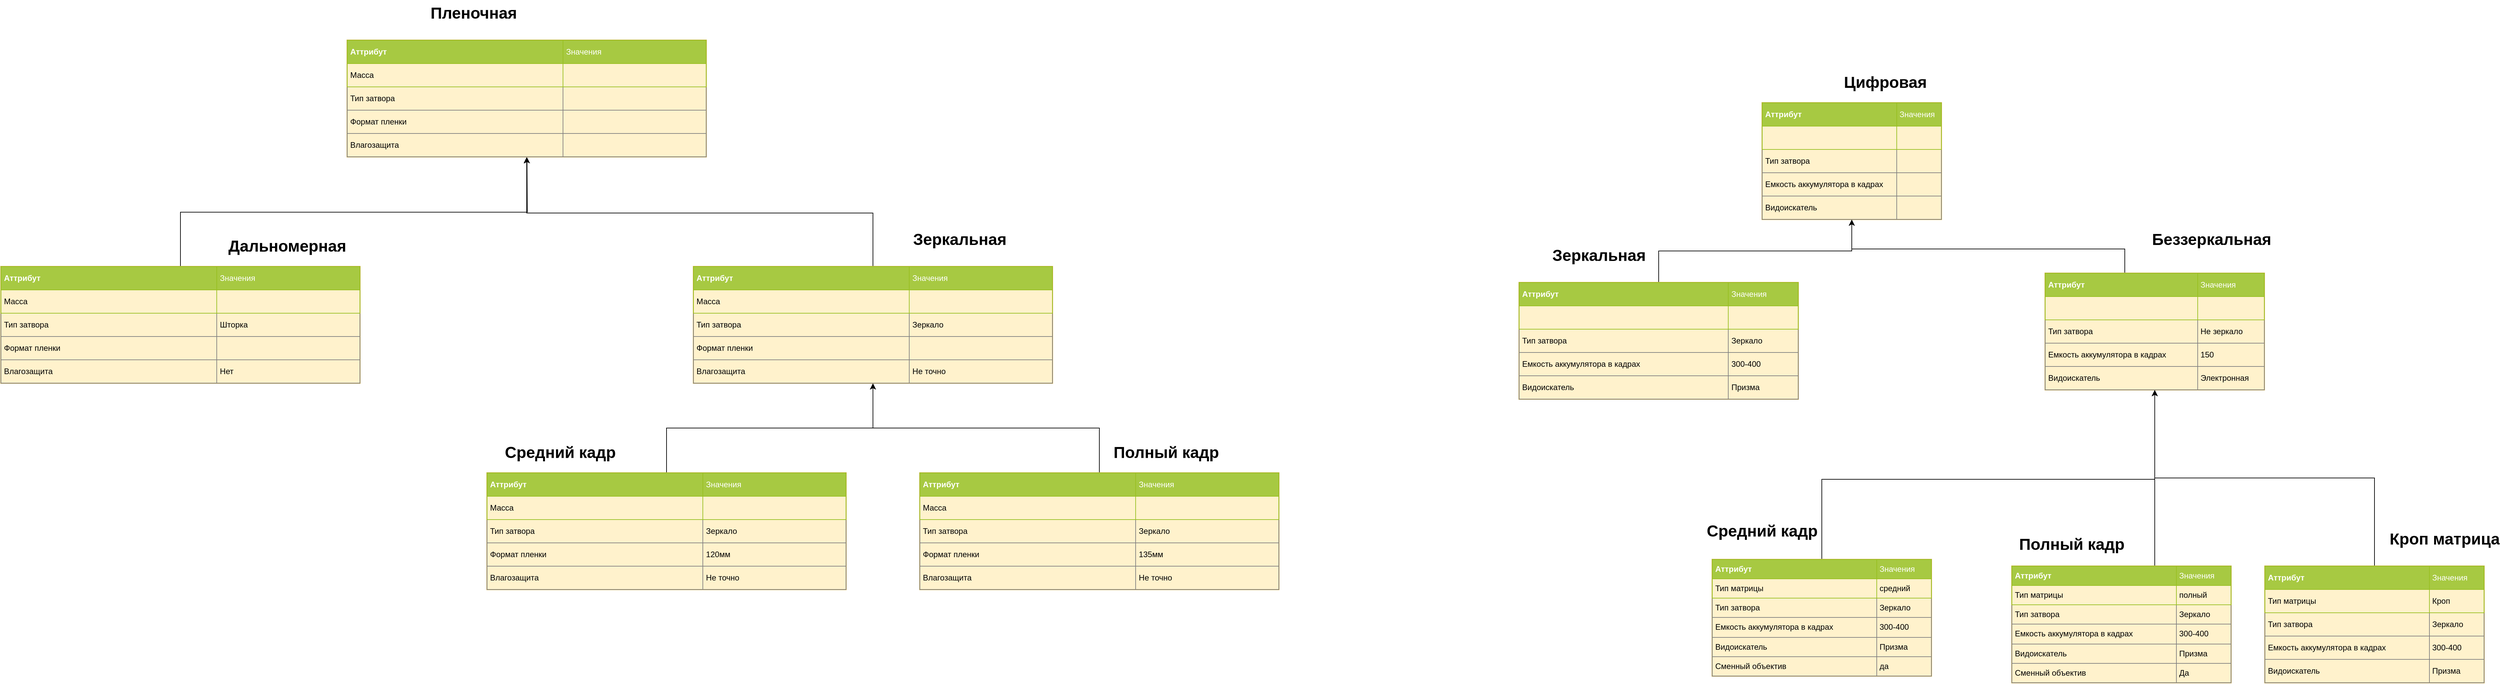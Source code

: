 <mxfile version="12.1.4" type="device" pages="1"><diagram id="TXM_aLyxD569hXiBequa" name="Page-1"><mxGraphModel dx="2600" dy="1150" grid="1" gridSize="10" guides="1" tooltips="1" connect="1" arrows="1" fold="1" page="1" pageScale="1" pageWidth="4681" pageHeight="3300" math="0" shadow="0"><root><mxCell id="0"/><mxCell id="1" parent="0"/><mxCell id="c9BpCfQbhRh3kTezK9Pn-9" value="&lt;table border=&quot;1&quot; width=&quot;100%&quot; cellpadding=&quot;4&quot; style=&quot;width: 100% ; height: 100% ; border-collapse: collapse&quot;&gt;&lt;tbody&gt;&lt;tr style=&quot;background-color: #a7c942 ; color: #ffffff ; border: 1px solid #98bf21&quot;&gt;&lt;th align=&quot;left&quot;&gt;Аттрибут&lt;/th&gt;&lt;td&gt;Значения&lt;/td&gt;&lt;/tr&gt;&lt;tr style=&quot;border: 1px solid #98bf21&quot;&gt;&lt;td&gt;&lt;br&gt;&lt;/td&gt;&lt;td&gt;&lt;br&gt;&lt;/td&gt;&lt;/tr&gt;&lt;tr&gt;&lt;td&gt;Тип затвора&lt;/td&gt;&lt;td&gt;&lt;br&gt;&lt;/td&gt;&lt;/tr&gt;&lt;tr&gt;&lt;td&gt;Емкость аккумулятора в кадрах&lt;/td&gt;&lt;td&gt;&lt;br&gt;&lt;/td&gt;&lt;/tr&gt;&lt;tr&gt;&lt;td&gt;Видоискатель&lt;/td&gt;&lt;td&gt;&lt;br&gt;&lt;/td&gt;&lt;/tr&gt;&lt;/tbody&gt;&lt;/table&gt;" style="text;html=1;strokeColor=#d6b656;fillColor=#fff2cc;overflow=fill;rounded=0;flipH=0;flipV=1;direction=east;imageWidth=24;" parent="1" vertex="1"><mxGeometry x="3535" y="464" width="270" height="176" as="geometry"/></mxCell><mxCell id="c9BpCfQbhRh3kTezK9Pn-16" value="Пленочная&lt;br&gt;" style="text;strokeColor=none;fillColor=none;html=1;fontSize=24;fontStyle=1;verticalAlign=middle;align=center;" parent="1" vertex="1"><mxGeometry x="1550" y="310" width="100" height="40" as="geometry"/></mxCell><mxCell id="c9BpCfQbhRh3kTezK9Pn-17" value="Цифровая&lt;br&gt;" style="text;strokeColor=none;fillColor=none;html=1;fontSize=24;fontStyle=1;verticalAlign=middle;align=center;" parent="1" vertex="1"><mxGeometry x="3670" y="414" width="100" height="40" as="geometry"/></mxCell><mxCell id="c9BpCfQbhRh3kTezK9Pn-24" style="edgeStyle=orthogonalEdgeStyle;rounded=0;orthogonalLoop=1;jettySize=auto;html=1;exitX=0.5;exitY=0;exitDx=0;exitDy=0;entryX=0.5;entryY=1;entryDx=0;entryDy=0;" parent="1" source="c9BpCfQbhRh3kTezK9Pn-19" edge="1"><mxGeometry relative="1" as="geometry"><mxPoint x="1680.412" y="546.353" as="targetPoint"/></mxGeometry></mxCell><mxCell id="c9BpCfQbhRh3kTezK9Pn-19" value="&lt;table border=&quot;1&quot; width=&quot;100%&quot; cellpadding=&quot;4&quot; style=&quot;width: 100% ; height: 100% ; border-collapse: collapse&quot;&gt;&lt;tbody&gt;&lt;tr style=&quot;background-color: #a7c942 ; color: #ffffff ; border: 1px solid #98bf21&quot;&gt;&lt;th align=&quot;left&quot;&gt;Аттрибут&lt;/th&gt;&lt;td&gt;Значения&lt;/td&gt;&lt;/tr&gt;&lt;tr style=&quot;border: 1px solid #98bf21&quot;&gt;&lt;td&gt;Масса&lt;/td&gt;&lt;td&gt;&lt;br&gt;&lt;/td&gt;&lt;/tr&gt;&lt;tr&gt;&lt;td&gt;Тип затвора&lt;/td&gt;&lt;td&gt;Шторка&lt;/td&gt;&lt;/tr&gt;&lt;tr&gt;&lt;td&gt;Формат пленки&lt;/td&gt;&lt;td&gt;&lt;br&gt;&lt;/td&gt;&lt;/tr&gt;&lt;tr&gt;&lt;td&gt;Влагозащита&lt;/td&gt;&lt;td&gt;Нет&lt;/td&gt;&lt;/tr&gt;&lt;/tbody&gt;&lt;/table&gt;" style="text;html=1;strokeColor=#d6b656;fillColor=#fff2cc;overflow=fill;rounded=0;flipH=0;flipV=1;direction=east;imageWidth=24;" parent="1" vertex="1"><mxGeometry x="890" y="710" width="540" height="176" as="geometry"/></mxCell><mxCell id="c9BpCfQbhRh3kTezK9Pn-20" value="Дальномерная" style="text;strokeColor=none;fillColor=none;html=1;fontSize=24;fontStyle=1;verticalAlign=middle;align=center;" parent="1" vertex="1"><mxGeometry x="1270" y="660" width="100" height="40" as="geometry"/></mxCell><mxCell id="c9BpCfQbhRh3kTezK9Pn-25" style="edgeStyle=orthogonalEdgeStyle;rounded=0;orthogonalLoop=1;jettySize=auto;html=1;" parent="1" source="c9BpCfQbhRh3kTezK9Pn-21" edge="1"><mxGeometry relative="1" as="geometry"><mxPoint x="1680" y="546" as="targetPoint"/><Array as="points"><mxPoint x="2200" y="630"/><mxPoint x="1680" y="630"/></Array></mxGeometry></mxCell><mxCell id="c9BpCfQbhRh3kTezK9Pn-21" value="&lt;table border=&quot;1&quot; width=&quot;100%&quot; cellpadding=&quot;4&quot; style=&quot;width: 100% ; height: 100% ; border-collapse: collapse&quot;&gt;&lt;tbody&gt;&lt;tr style=&quot;background-color: #a7c942 ; color: #ffffff ; border: 1px solid #98bf21&quot;&gt;&lt;th align=&quot;left&quot;&gt;Аттрибут&lt;/th&gt;&lt;td&gt;Значения&lt;/td&gt;&lt;/tr&gt;&lt;tr style=&quot;border: 1px solid #98bf21&quot;&gt;&lt;td&gt;Масса&lt;/td&gt;&lt;td&gt;&lt;br&gt;&lt;/td&gt;&lt;/tr&gt;&lt;tr&gt;&lt;td&gt;Тип затвора&lt;br&gt;&lt;/td&gt;&lt;td&gt;Зеркало&lt;/td&gt;&lt;/tr&gt;&lt;tr&gt;&lt;td&gt;Формат пленки&lt;/td&gt;&lt;td&gt;&lt;br&gt;&lt;/td&gt;&lt;/tr&gt;&lt;tr&gt;&lt;td&gt;Влагозащита&lt;/td&gt;&lt;td&gt;Не точно&lt;/td&gt;&lt;/tr&gt;&lt;/tbody&gt;&lt;/table&gt;" style="text;html=1;strokeColor=#d6b656;fillColor=#fff2cc;overflow=fill;rounded=0;flipH=0;flipV=1;direction=east;imageWidth=24;" parent="1" vertex="1"><mxGeometry x="1930" y="710" width="540" height="176" as="geometry"/></mxCell><mxCell id="c9BpCfQbhRh3kTezK9Pn-22" value="Зеркальная" style="text;strokeColor=none;fillColor=none;html=1;fontSize=24;fontStyle=1;verticalAlign=middle;align=center;" parent="1" vertex="1"><mxGeometry x="2280" y="650" width="100" height="40" as="geometry"/></mxCell><mxCell id="c9BpCfQbhRh3kTezK9Pn-33" style="edgeStyle=orthogonalEdgeStyle;rounded=0;orthogonalLoop=1;jettySize=auto;html=1;entryX=0.5;entryY=1;entryDx=0;entryDy=0;" parent="1" source="c9BpCfQbhRh3kTezK9Pn-26" target="c9BpCfQbhRh3kTezK9Pn-21" edge="1"><mxGeometry relative="1" as="geometry"/></mxCell><mxCell id="c9BpCfQbhRh3kTezK9Pn-26" value="&lt;table border=&quot;1&quot; width=&quot;100%&quot; cellpadding=&quot;4&quot; style=&quot;width: 100% ; height: 100% ; border-collapse: collapse&quot;&gt;&lt;tbody&gt;&lt;tr style=&quot;background-color: #a7c942 ; color: #ffffff ; border: 1px solid #98bf21&quot;&gt;&lt;th align=&quot;left&quot;&gt;Аттрибут&lt;/th&gt;&lt;td&gt;Значения&lt;/td&gt;&lt;/tr&gt;&lt;tr style=&quot;border: 1px solid #98bf21&quot;&gt;&lt;td&gt;Масса&lt;/td&gt;&lt;td&gt;&lt;br&gt;&lt;/td&gt;&lt;/tr&gt;&lt;tr&gt;&lt;td&gt;Тип затвора&lt;br&gt;&lt;/td&gt;&lt;td&gt;Зеркало&lt;/td&gt;&lt;/tr&gt;&lt;tr&gt;&lt;td&gt;Формат пленки&lt;/td&gt;&lt;td&gt;120мм&lt;/td&gt;&lt;/tr&gt;&lt;tr&gt;&lt;td&gt;Влагозащита&lt;/td&gt;&lt;td&gt;Не точно&lt;/td&gt;&lt;/tr&gt;&lt;/tbody&gt;&lt;/table&gt;" style="text;html=1;strokeColor=#d6b656;fillColor=#fff2cc;overflow=fill;rounded=0;flipH=0;flipV=1;direction=east;imageWidth=24;" parent="1" vertex="1"><mxGeometry x="1620" y="1020" width="540" height="176" as="geometry"/></mxCell><mxCell id="c9BpCfQbhRh3kTezK9Pn-34" style="edgeStyle=orthogonalEdgeStyle;rounded=0;orthogonalLoop=1;jettySize=auto;html=1;entryX=0.5;entryY=1;entryDx=0;entryDy=0;" parent="1" source="c9BpCfQbhRh3kTezK9Pn-28" target="c9BpCfQbhRh3kTezK9Pn-21" edge="1"><mxGeometry relative="1" as="geometry"/></mxCell><mxCell id="c9BpCfQbhRh3kTezK9Pn-28" value="&lt;table border=&quot;1&quot; width=&quot;100%&quot; cellpadding=&quot;4&quot; style=&quot;width: 100% ; height: 100% ; border-collapse: collapse&quot;&gt;&lt;tbody&gt;&lt;tr style=&quot;background-color: #a7c942 ; color: #ffffff ; border: 1px solid #98bf21&quot;&gt;&lt;th align=&quot;left&quot;&gt;Аттрибут&lt;/th&gt;&lt;td&gt;Значения&lt;/td&gt;&lt;/tr&gt;&lt;tr style=&quot;border: 1px solid #98bf21&quot;&gt;&lt;td&gt;Масса&lt;/td&gt;&lt;td&gt;&lt;br&gt;&lt;/td&gt;&lt;/tr&gt;&lt;tr&gt;&lt;td&gt;Тип затвора&lt;br&gt;&lt;/td&gt;&lt;td&gt;Зеркало&lt;/td&gt;&lt;/tr&gt;&lt;tr&gt;&lt;td&gt;Формат пленки&lt;/td&gt;&lt;td&gt;135мм&lt;/td&gt;&lt;/tr&gt;&lt;tr&gt;&lt;td&gt;Влагозащита&lt;/td&gt;&lt;td&gt;Не точно&lt;/td&gt;&lt;/tr&gt;&lt;/tbody&gt;&lt;/table&gt;" style="text;html=1;strokeColor=#d6b656;fillColor=#fff2cc;overflow=fill;rounded=0;flipH=0;flipV=1;direction=east;imageWidth=24;" parent="1" vertex="1"><mxGeometry x="2270" y="1020" width="540" height="176" as="geometry"/></mxCell><mxCell id="c9BpCfQbhRh3kTezK9Pn-31" value="Средний кадр" style="text;strokeColor=none;fillColor=none;html=1;fontSize=24;fontStyle=1;verticalAlign=middle;align=center;" parent="1" vertex="1"><mxGeometry x="1680" y="970" width="100" height="40" as="geometry"/></mxCell><mxCell id="c9BpCfQbhRh3kTezK9Pn-32" value="Полный кадр" style="text;strokeColor=none;fillColor=none;html=1;fontSize=24;fontStyle=1;verticalAlign=middle;align=center;" parent="1" vertex="1"><mxGeometry x="2590" y="970" width="100" height="40" as="geometry"/></mxCell><mxCell id="c9BpCfQbhRh3kTezK9Pn-38" style="edgeStyle=orthogonalEdgeStyle;rounded=0;orthogonalLoop=1;jettySize=auto;html=1;entryX=0.5;entryY=1;entryDx=0;entryDy=0;" parent="1" source="c9BpCfQbhRh3kTezK9Pn-36" target="c9BpCfQbhRh3kTezK9Pn-9" edge="1"><mxGeometry relative="1" as="geometry"/></mxCell><mxCell id="c9BpCfQbhRh3kTezK9Pn-36" value="&lt;table border=&quot;1&quot; width=&quot;100%&quot; cellpadding=&quot;4&quot; style=&quot;width: 100% ; height: 100% ; border-collapse: collapse&quot;&gt;&lt;tbody&gt;&lt;tr style=&quot;background-color: #a7c942 ; color: #ffffff ; border: 1px solid #98bf21&quot;&gt;&lt;th align=&quot;left&quot;&gt;Аттрибут&lt;/th&gt;&lt;td&gt;Значения&lt;/td&gt;&lt;/tr&gt;&lt;tr style=&quot;border: 1px solid #98bf21&quot;&gt;&lt;td&gt;&lt;br&gt;&lt;/td&gt;&lt;td&gt;&lt;br&gt;&lt;/td&gt;&lt;/tr&gt;&lt;tr&gt;&lt;td&gt;Тип затвора&lt;/td&gt;&lt;td&gt;Зеркало&lt;/td&gt;&lt;/tr&gt;&lt;tr&gt;&lt;td&gt;Емкость аккумулятора в кадрах&lt;/td&gt;&lt;td&gt;300-400&lt;/td&gt;&lt;/tr&gt;&lt;tr&gt;&lt;td&gt;Видоискатель&lt;/td&gt;&lt;td&gt;Призма&lt;/td&gt;&lt;/tr&gt;&lt;/tbody&gt;&lt;/table&gt;" style="text;html=1;strokeColor=#d6b656;fillColor=#fff2cc;overflow=fill;rounded=0;flipH=0;flipV=1;direction=east;imageWidth=24;" parent="1" vertex="1"><mxGeometry x="3170" y="734" width="420" height="176" as="geometry"/></mxCell><mxCell id="c9BpCfQbhRh3kTezK9Pn-39" style="edgeStyle=orthogonalEdgeStyle;rounded=0;orthogonalLoop=1;jettySize=auto;html=1;entryX=0.5;entryY=1;entryDx=0;entryDy=0;" parent="1" source="c9BpCfQbhRh3kTezK9Pn-37" target="c9BpCfQbhRh3kTezK9Pn-9" edge="1"><mxGeometry relative="1" as="geometry"><Array as="points"><mxPoint x="4080" y="684"/><mxPoint x="3670" y="684"/></Array></mxGeometry></mxCell><mxCell id="c9BpCfQbhRh3kTezK9Pn-37" value="&lt;table border=&quot;1&quot; width=&quot;100%&quot; cellpadding=&quot;4&quot; style=&quot;width: 100% ; height: 100% ; border-collapse: collapse&quot;&gt;&lt;tbody&gt;&lt;tr style=&quot;background-color: #a7c942 ; color: #ffffff ; border: 1px solid #98bf21&quot;&gt;&lt;th align=&quot;left&quot;&gt;Аттрибут&lt;/th&gt;&lt;td&gt;Значения&lt;/td&gt;&lt;/tr&gt;&lt;tr style=&quot;border: 1px solid #98bf21&quot;&gt;&lt;td&gt;&lt;br&gt;&lt;/td&gt;&lt;td&gt;&lt;br&gt;&lt;/td&gt;&lt;/tr&gt;&lt;tr&gt;&lt;td&gt;Тип затвора&lt;/td&gt;&lt;td&gt;Не зеркало&lt;/td&gt;&lt;/tr&gt;&lt;tr&gt;&lt;td&gt;Емкость аккумулятора в кадрах&lt;br&gt;&lt;/td&gt;&lt;td&gt;150&lt;/td&gt;&lt;/tr&gt;&lt;tr&gt;&lt;td&gt;Видоискатель&lt;br&gt;&lt;/td&gt;&lt;td&gt;Электронная&lt;br&gt;&lt;/td&gt;&lt;/tr&gt;&lt;/tbody&gt;&lt;/table&gt;" style="text;html=1;strokeColor=#d6b656;fillColor=#fff2cc;overflow=fill;rounded=0;flipH=0;flipV=1;direction=east;imageWidth=24;" parent="1" vertex="1"><mxGeometry x="3960" y="720" width="330" height="176" as="geometry"/></mxCell><mxCell id="CMUcNa28R2idlVM3va4l-1" value="&lt;table border=&quot;1&quot; width=&quot;100%&quot; cellpadding=&quot;4&quot; style=&quot;width: 100% ; height: 100% ; border-collapse: collapse&quot;&gt;&lt;tbody&gt;&lt;tr style=&quot;background-color: #a7c942 ; color: #ffffff ; border: 1px solid #98bf21&quot;&gt;&lt;th align=&quot;left&quot;&gt;Аттрибут&lt;/th&gt;&lt;td&gt;Значения&lt;/td&gt;&lt;/tr&gt;&lt;tr style=&quot;border: 1px solid #98bf21&quot;&gt;&lt;td&gt;Масса&lt;/td&gt;&lt;td&gt;&lt;br&gt;&lt;/td&gt;&lt;/tr&gt;&lt;tr&gt;&lt;td&gt;Тип затвора&lt;/td&gt;&lt;td&gt;&lt;br&gt;&lt;/td&gt;&lt;/tr&gt;&lt;tr&gt;&lt;td&gt;Формат пленки&lt;/td&gt;&lt;td&gt;&lt;br&gt;&lt;/td&gt;&lt;/tr&gt;&lt;tr&gt;&lt;td&gt;Влагозащита&lt;/td&gt;&lt;td&gt;&lt;br&gt;&lt;/td&gt;&lt;/tr&gt;&lt;/tbody&gt;&lt;/table&gt;" style="text;html=1;strokeColor=#d6b656;fillColor=#fff2cc;overflow=fill;rounded=0;flipH=0;flipV=1;direction=east;imageWidth=24;" vertex="1" parent="1"><mxGeometry x="1410" y="370" width="540" height="176" as="geometry"/></mxCell><mxCell id="CMUcNa28R2idlVM3va4l-2" value="Зеркальная" style="text;strokeColor=none;fillColor=none;html=1;fontSize=24;fontStyle=1;verticalAlign=middle;align=center;" vertex="1" parent="1"><mxGeometry x="3240" y="674" width="100" height="40" as="geometry"/></mxCell><mxCell id="CMUcNa28R2idlVM3va4l-3" value="Беззеркальная" style="text;strokeColor=none;fillColor=none;html=1;fontSize=24;fontStyle=1;verticalAlign=middle;align=center;" vertex="1" parent="1"><mxGeometry x="4160" y="650" width="100" height="40" as="geometry"/></mxCell><mxCell id="CMUcNa28R2idlVM3va4l-20" style="edgeStyle=orthogonalEdgeStyle;rounded=0;orthogonalLoop=1;jettySize=auto;html=1;entryX=0.5;entryY=1;entryDx=0;entryDy=0;" edge="1" parent="1" source="CMUcNa28R2idlVM3va4l-6" target="c9BpCfQbhRh3kTezK9Pn-37"><mxGeometry relative="1" as="geometry"><Array as="points"><mxPoint x="3625" y="1030"/><mxPoint x="4125" y="1030"/></Array></mxGeometry></mxCell><mxCell id="CMUcNa28R2idlVM3va4l-6" value="&lt;table border=&quot;1&quot; width=&quot;100%&quot; cellpadding=&quot;4&quot; style=&quot;width: 100% ; height: 100% ; border-collapse: collapse&quot;&gt;&lt;tbody&gt;&lt;tr style=&quot;background-color: #a7c942 ; color: #ffffff ; border: 1px solid #98bf21&quot;&gt;&lt;th align=&quot;left&quot;&gt;Аттрибут&lt;/th&gt;&lt;td&gt;Значения&lt;/td&gt;&lt;/tr&gt;&lt;tr style=&quot;border: 1px solid #98bf21&quot;&gt;&lt;td&gt;Тип матрицы&lt;/td&gt;&lt;td&gt;средний&lt;/td&gt;&lt;/tr&gt;&lt;tr&gt;&lt;td&gt;Тип затвора&lt;/td&gt;&lt;td&gt;Зеркало&lt;/td&gt;&lt;/tr&gt;&lt;tr&gt;&lt;td&gt;Емкость аккумулятора в кадрах&lt;/td&gt;&lt;td&gt;300-400&lt;/td&gt;&lt;/tr&gt;&lt;tr&gt;&lt;td&gt;Видоискатель&lt;/td&gt;&lt;td&gt;Призма&lt;/td&gt;&lt;/tr&gt;&lt;tr&gt;&lt;td&gt;Сменный объектив&lt;/td&gt;&lt;td&gt;да&lt;/td&gt;&lt;/tr&gt;&lt;/tbody&gt;&lt;/table&gt;" style="text;html=1;strokeColor=#d6b656;fillColor=#fff2cc;overflow=fill;rounded=0;flipH=0;flipV=1;direction=east;imageWidth=24;" vertex="1" parent="1"><mxGeometry x="3460" y="1150" width="330" height="176" as="geometry"/></mxCell><mxCell id="CMUcNa28R2idlVM3va4l-21" style="edgeStyle=orthogonalEdgeStyle;rounded=0;orthogonalLoop=1;jettySize=auto;html=1;entryX=0.5;entryY=1;entryDx=0;entryDy=0;" edge="1" parent="1" source="CMUcNa28R2idlVM3va4l-7" target="c9BpCfQbhRh3kTezK9Pn-37"><mxGeometry relative="1" as="geometry"/></mxCell><mxCell id="CMUcNa28R2idlVM3va4l-7" value="&lt;table border=&quot;1&quot; width=&quot;100%&quot; cellpadding=&quot;4&quot; style=&quot;width: 100% ; height: 100% ; border-collapse: collapse&quot;&gt;&lt;tbody&gt;&lt;tr style=&quot;background-color: #a7c942 ; color: #ffffff ; border: 1px solid #98bf21&quot;&gt;&lt;th align=&quot;left&quot;&gt;Аттрибут&lt;/th&gt;&lt;td&gt;Значения&lt;/td&gt;&lt;/tr&gt;&lt;tr style=&quot;border: 1px solid #98bf21&quot;&gt;&lt;td&gt;Тип матрицы&lt;br&gt;&lt;/td&gt;&lt;td&gt;Кроп&lt;/td&gt;&lt;/tr&gt;&lt;tr&gt;&lt;td&gt;Тип затвора&lt;/td&gt;&lt;td&gt;Зеркало&lt;/td&gt;&lt;/tr&gt;&lt;tr&gt;&lt;td&gt;Емкость аккумулятора в кадрах&lt;/td&gt;&lt;td&gt;300-400&lt;/td&gt;&lt;/tr&gt;&lt;tr&gt;&lt;td&gt;Видоискатель&lt;/td&gt;&lt;td&gt;Призма&lt;/td&gt;&lt;/tr&gt;&lt;/tbody&gt;&lt;/table&gt;" style="text;html=1;strokeColor=#d6b656;fillColor=#fff2cc;overflow=fill;rounded=0;flipH=0;flipV=1;direction=east;imageWidth=24;" vertex="1" parent="1"><mxGeometry x="4290" y="1160" width="330" height="176" as="geometry"/></mxCell><mxCell id="CMUcNa28R2idlVM3va4l-16" style="edgeStyle=orthogonalEdgeStyle;rounded=0;orthogonalLoop=1;jettySize=auto;html=1;entryX=0.5;entryY=1;entryDx=0;entryDy=0;" edge="1" parent="1" source="CMUcNa28R2idlVM3va4l-8" target="c9BpCfQbhRh3kTezK9Pn-37"><mxGeometry relative="1" as="geometry"><Array as="points"><mxPoint x="4125" y="1080"/><mxPoint x="4125" y="1080"/></Array></mxGeometry></mxCell><mxCell id="CMUcNa28R2idlVM3va4l-8" value="&lt;table border=&quot;1&quot; width=&quot;100%&quot; cellpadding=&quot;4&quot; style=&quot;width: 100% ; height: 100% ; border-collapse: collapse&quot;&gt;&lt;tbody&gt;&lt;tr style=&quot;background-color: #a7c942 ; color: #ffffff ; border: 1px solid #98bf21&quot;&gt;&lt;th align=&quot;left&quot;&gt;Аттрибут&lt;/th&gt;&lt;td&gt;Значения&lt;/td&gt;&lt;/tr&gt;&lt;tr style=&quot;border: 1px solid #98bf21&quot;&gt;&lt;td&gt;Тип матрицы&lt;br&gt;&lt;/td&gt;&lt;td&gt;полный&lt;/td&gt;&lt;/tr&gt;&lt;tr&gt;&lt;td&gt;Тип затвора&lt;/td&gt;&lt;td&gt;Зеркало&lt;/td&gt;&lt;/tr&gt;&lt;tr&gt;&lt;td&gt;Емкость аккумулятора в кадрах&lt;/td&gt;&lt;td&gt;300-400&lt;/td&gt;&lt;/tr&gt;&lt;tr&gt;&lt;td&gt;Видоискатель&lt;/td&gt;&lt;td&gt;Призма&lt;/td&gt;&lt;/tr&gt;&lt;tr&gt;&lt;td&gt;Сменный объектив&lt;/td&gt;&lt;td&gt;Да&lt;/td&gt;&lt;/tr&gt;&lt;/tbody&gt;&lt;/table&gt;" style="text;html=1;strokeColor=#d6b656;fillColor=#fff2cc;overflow=fill;rounded=0;flipH=0;flipV=1;direction=east;imageWidth=24;" vertex="1" parent="1"><mxGeometry x="3910" y="1160" width="330" height="176" as="geometry"/></mxCell><mxCell id="CMUcNa28R2idlVM3va4l-9" value="Средний кадр" style="text;strokeColor=none;fillColor=none;html=1;fontSize=24;fontStyle=1;verticalAlign=middle;align=center;" vertex="1" parent="1"><mxGeometry x="3485" y="1088" width="100" height="40" as="geometry"/></mxCell><mxCell id="CMUcNa28R2idlVM3va4l-10" value="Полный кадр" style="text;strokeColor=none;fillColor=none;html=1;fontSize=24;fontStyle=1;verticalAlign=middle;align=center;" vertex="1" parent="1"><mxGeometry x="3950" y="1108" width="100" height="40" as="geometry"/></mxCell><mxCell id="CMUcNa28R2idlVM3va4l-11" value="Кроп матрица" style="text;strokeColor=none;fillColor=none;html=1;fontSize=24;fontStyle=1;verticalAlign=middle;align=center;" vertex="1" parent="1"><mxGeometry x="4510" y="1100" width="100" height="40" as="geometry"/></mxCell></root></mxGraphModel></diagram></mxfile>